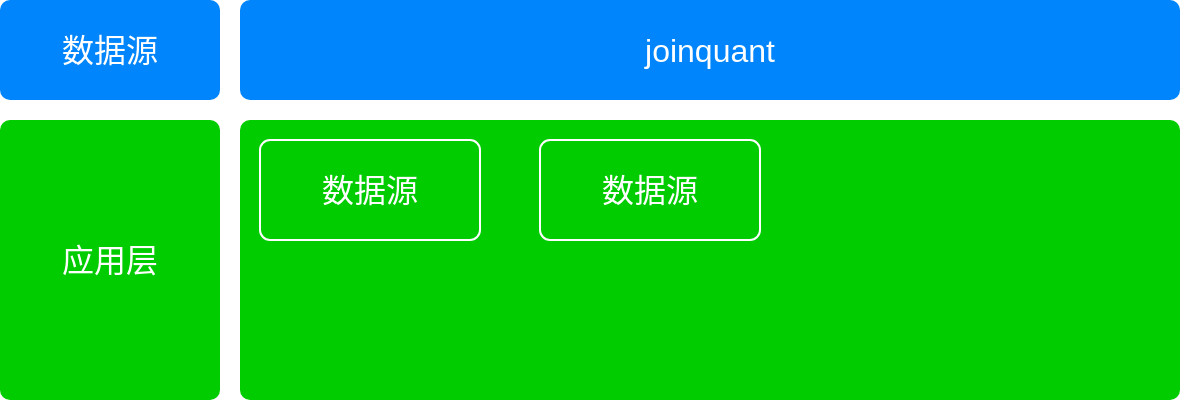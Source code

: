 <mxfile version="20.3.0" type="github">
  <diagram name="Page-1" id="8ce9d11a-91a2-4d17-14d8-a56ed91bf033">
    <mxGraphModel dx="1095" dy="-145" grid="1" gridSize="10" guides="1" tooltips="1" connect="1" arrows="1" fold="1" page="1" pageScale="1" pageWidth="1100" pageHeight="850" background="none" math="0" shadow="0">
      <root>
        <mxCell id="0" />
        <mxCell id="1" parent="0" />
        <mxCell id="nY7jrRbapc_hwezd-CbH-4" value="数据源" style="html=1;shadow=0;dashed=0;shape=mxgraph.bootstrap.rrect;rSize=5;strokeColor=none;strokeWidth=1;fillColor=#0085FC;fontColor=#FFFFFF;whiteSpace=wrap;align=center;verticalAlign=middle;spacingLeft=0;fontStyle=0;fontSize=16;spacing=5;" vertex="1" parent="1">
          <mxGeometry x="190" y="1050" width="110" height="50" as="geometry" />
        </mxCell>
        <mxCell id="nY7jrRbapc_hwezd-CbH-5" value="joinquant" style="html=1;shadow=0;dashed=0;shape=mxgraph.bootstrap.rrect;rSize=5;strokeColor=none;strokeWidth=1;fillColor=#0085FC;fontColor=#FFFFFF;whiteSpace=wrap;align=center;verticalAlign=middle;spacingLeft=0;fontStyle=0;fontSize=16;spacing=5;" vertex="1" parent="1">
          <mxGeometry x="310" y="1050" width="470" height="50" as="geometry" />
        </mxCell>
        <mxCell id="nY7jrRbapc_hwezd-CbH-8" value="应用层" style="html=1;shadow=0;dashed=0;shape=mxgraph.bootstrap.rrect;rSize=5;strokeColor=none;strokeWidth=1;fillColor=#00CC00;fontColor=#FFFFFF;whiteSpace=wrap;align=center;verticalAlign=middle;spacingLeft=0;fontStyle=0;fontSize=16;spacing=5;" vertex="1" parent="1">
          <mxGeometry x="190" y="1110" width="110" height="140" as="geometry" />
        </mxCell>
        <mxCell id="nY7jrRbapc_hwezd-CbH-9" value="" style="html=1;shadow=0;dashed=0;shape=mxgraph.bootstrap.rrect;rSize=5;strokeColor=none;strokeWidth=1;fillColor=#00CC00;fontColor=#FFFFFF;whiteSpace=wrap;align=center;verticalAlign=middle;spacingLeft=0;fontStyle=0;fontSize=16;spacing=5;" vertex="1" parent="1">
          <mxGeometry x="310" y="1110" width="470" height="140" as="geometry" />
        </mxCell>
        <mxCell id="nY7jrRbapc_hwezd-CbH-10" value="数据源" style="html=1;shadow=0;dashed=0;shape=mxgraph.bootstrap.rrect;rSize=5;strokeColor=#FFFFFF;strokeWidth=1;fillColor=none;fontColor=#FFFFFF;whiteSpace=wrap;align=center;verticalAlign=middle;spacingLeft=0;fontStyle=0;fontSize=16;spacing=5;" vertex="1" parent="1">
          <mxGeometry x="320" y="1120" width="110" height="50" as="geometry" />
        </mxCell>
        <mxCell id="nY7jrRbapc_hwezd-CbH-11" value="数据源" style="html=1;shadow=0;dashed=0;shape=mxgraph.bootstrap.rrect;rSize=5;strokeColor=#FFFFFF;strokeWidth=1;fillColor=none;fontColor=#FFFFFF;whiteSpace=wrap;align=center;verticalAlign=middle;spacingLeft=0;fontStyle=0;fontSize=16;spacing=5;" vertex="1" parent="1">
          <mxGeometry x="460" y="1120" width="110" height="50" as="geometry" />
        </mxCell>
      </root>
    </mxGraphModel>
  </diagram>
</mxfile>
